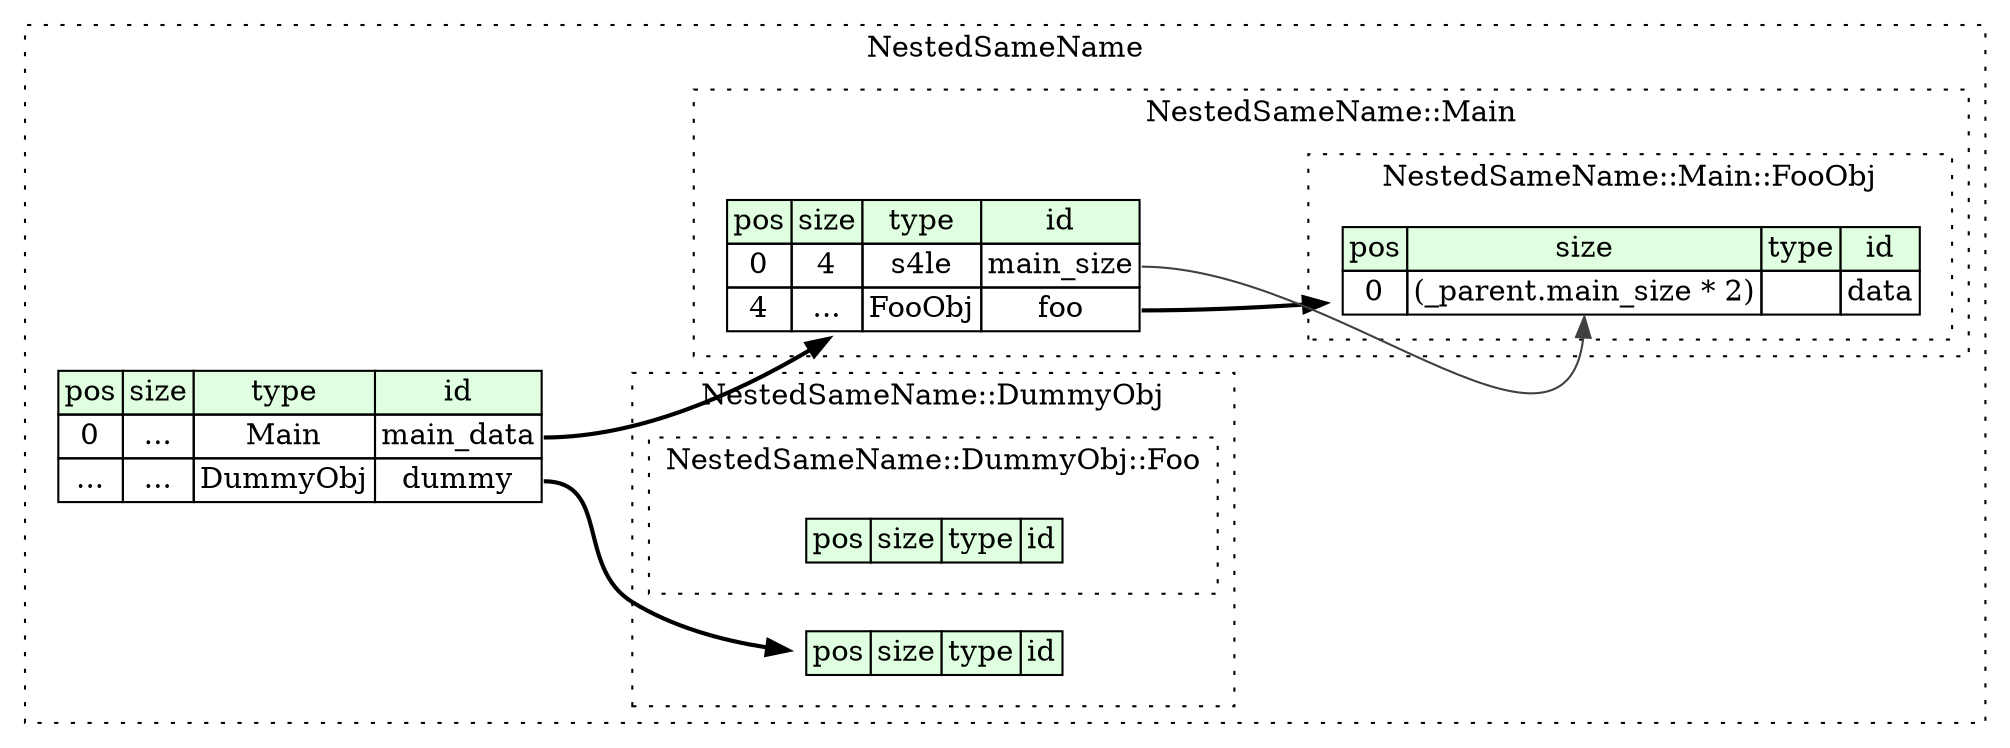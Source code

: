 digraph {
	rankdir=LR;
	node [shape=plaintext];
	subgraph cluster__nested_same_name {
		label="NestedSameName";
		graph[style=dotted];

		nested_same_name__seq [label=<<TABLE BORDER="0" CELLBORDER="1" CELLSPACING="0">
			<TR><TD BGCOLOR="#E0FFE0">pos</TD><TD BGCOLOR="#E0FFE0">size</TD><TD BGCOLOR="#E0FFE0">type</TD><TD BGCOLOR="#E0FFE0">id</TD></TR>
			<TR><TD PORT="main_data_pos">0</TD><TD PORT="main_data_size">...</TD><TD>Main</TD><TD PORT="main_data_type">main_data</TD></TR>
			<TR><TD PORT="dummy_pos">...</TD><TD PORT="dummy_size">...</TD><TD>DummyObj</TD><TD PORT="dummy_type">dummy</TD></TR>
		</TABLE>>];
		subgraph cluster__main {
			label="NestedSameName::Main";
			graph[style=dotted];

			main__seq [label=<<TABLE BORDER="0" CELLBORDER="1" CELLSPACING="0">
				<TR><TD BGCOLOR="#E0FFE0">pos</TD><TD BGCOLOR="#E0FFE0">size</TD><TD BGCOLOR="#E0FFE0">type</TD><TD BGCOLOR="#E0FFE0">id</TD></TR>
				<TR><TD PORT="main_size_pos">0</TD><TD PORT="main_size_size">4</TD><TD>s4le</TD><TD PORT="main_size_type">main_size</TD></TR>
				<TR><TD PORT="foo_pos">4</TD><TD PORT="foo_size">...</TD><TD>FooObj</TD><TD PORT="foo_type">foo</TD></TR>
			</TABLE>>];
			subgraph cluster__foo_obj {
				label="NestedSameName::Main::FooObj";
				graph[style=dotted];

				foo_obj__seq [label=<<TABLE BORDER="0" CELLBORDER="1" CELLSPACING="0">
					<TR><TD BGCOLOR="#E0FFE0">pos</TD><TD BGCOLOR="#E0FFE0">size</TD><TD BGCOLOR="#E0FFE0">type</TD><TD BGCOLOR="#E0FFE0">id</TD></TR>
					<TR><TD PORT="data_pos">0</TD><TD PORT="data_size">(_parent.main_size * 2)</TD><TD></TD><TD PORT="data_type">data</TD></TR>
				</TABLE>>];
			}
		}
		subgraph cluster__dummy_obj {
			label="NestedSameName::DummyObj";
			graph[style=dotted];

			dummy_obj__seq [label=<<TABLE BORDER="0" CELLBORDER="1" CELLSPACING="0">
				<TR><TD BGCOLOR="#E0FFE0">pos</TD><TD BGCOLOR="#E0FFE0">size</TD><TD BGCOLOR="#E0FFE0">type</TD><TD BGCOLOR="#E0FFE0">id</TD></TR>
			</TABLE>>];
			subgraph cluster__foo {
				label="NestedSameName::DummyObj::Foo";
				graph[style=dotted];

				foo__seq [label=<<TABLE BORDER="0" CELLBORDER="1" CELLSPACING="0">
					<TR><TD BGCOLOR="#E0FFE0">pos</TD><TD BGCOLOR="#E0FFE0">size</TD><TD BGCOLOR="#E0FFE0">type</TD><TD BGCOLOR="#E0FFE0">id</TD></TR>
				</TABLE>>];
			}
		}
	}
	nested_same_name__seq:main_data_type -> main__seq [style=bold];
	nested_same_name__seq:dummy_type -> dummy_obj__seq [style=bold];
	main__seq:foo_type -> foo_obj__seq [style=bold];
	main__seq:main_size_type -> foo_obj__seq:data_size [color="#404040"];
}
